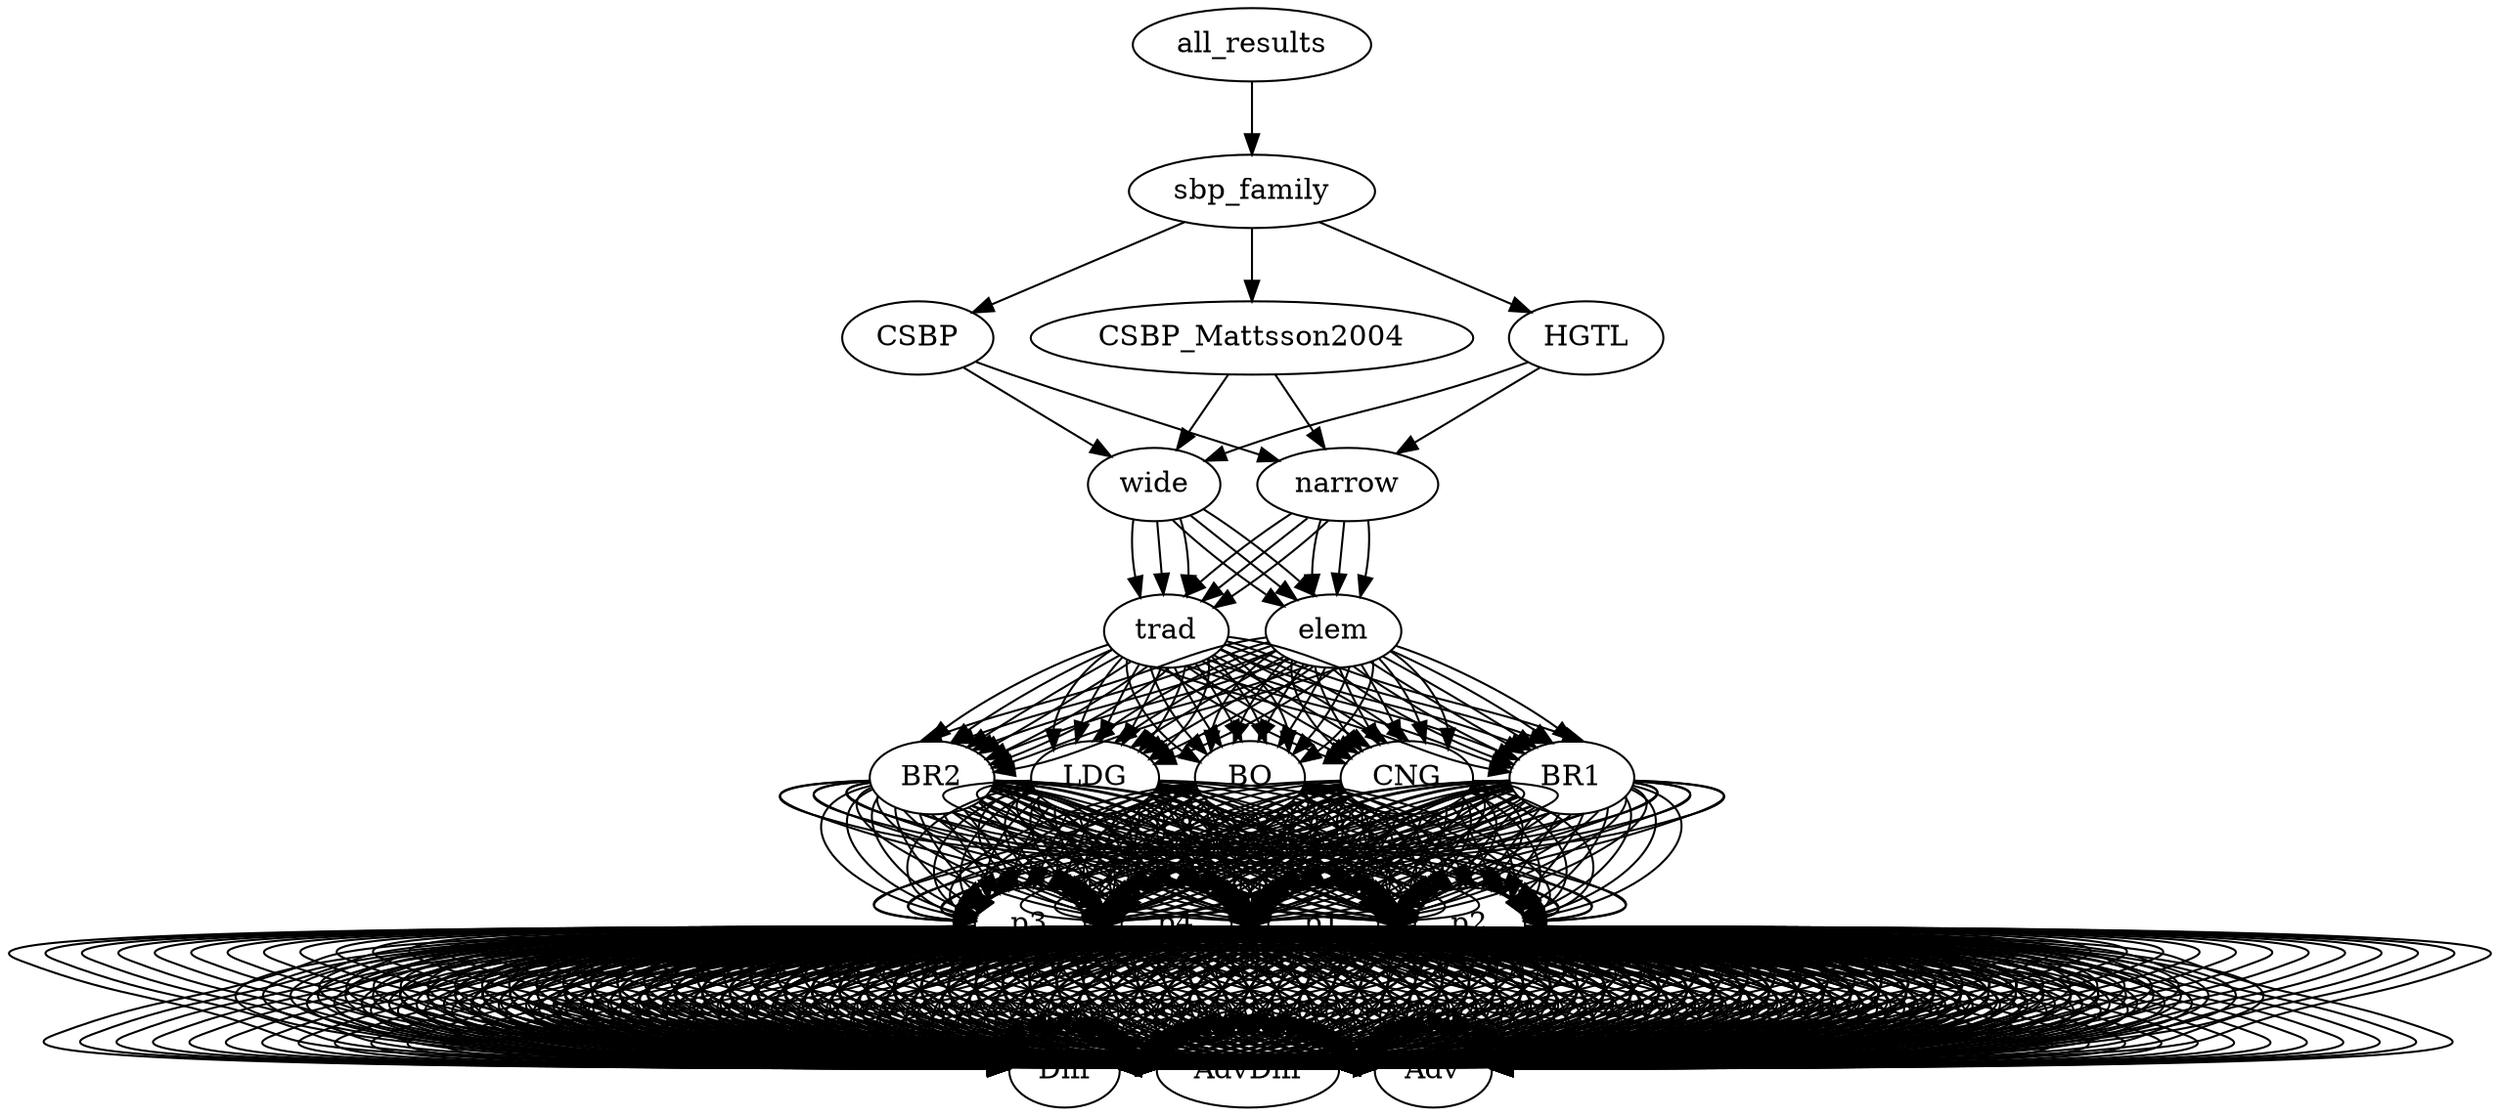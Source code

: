 digraph tree {
    "all_results";
    "sbp_family";
    "CSBP";
    "wide";
    "trad";
    "BR1";
    "p1";
    "Diff";
    "AdvDiff";
    "Adv";
    "p2";
    "Diff";
    "AdvDiff";
    "Adv";
    "p3";
    "Diff";
    "AdvDiff";
    "Adv";
    "p4";
    "Diff";
    "AdvDiff";
    "Adv";
    "BR2";
    "p1";
    "Diff";
    "AdvDiff";
    "Adv";
    "p2";
    "Diff";
    "AdvDiff";
    "Adv";
    "p3";
    "Diff";
    "AdvDiff";
    "Adv";
    "p4";
    "Diff";
    "AdvDiff";
    "Adv";
    "LDG";
    "p1";
    "Diff";
    "AdvDiff";
    "Adv";
    "p2";
    "Diff";
    "AdvDiff";
    "Adv";
    "p3";
    "Diff";
    "AdvDiff";
    "Adv";
    "p4";
    "Diff";
    "AdvDiff";
    "Adv";
    "BO";
    "p1";
    "Diff";
    "AdvDiff";
    "Adv";
    "p2";
    "Diff";
    "AdvDiff";
    "Adv";
    "p3";
    "Diff";
    "AdvDiff";
    "Adv";
    "p4";
    "Diff";
    "AdvDiff";
    "Adv";
    "CNG";
    "p1";
    "Diff";
    "AdvDiff";
    "Adv";
    "p2";
    "Diff";
    "AdvDiff";
    "Adv";
    "p3";
    "Diff";
    "AdvDiff";
    "Adv";
    "p4";
    "Diff";
    "AdvDiff";
    "Adv";
    "elem";
    "BR1";
    "p1";
    "Diff";
    "AdvDiff";
    "Adv";
    "p2";
    "Diff";
    "AdvDiff";
    "Adv";
    "p3";
    "Diff";
    "AdvDiff";
    "Adv";
    "p4";
    "Diff";
    "AdvDiff";
    "Adv";
    "BR2";
    "p1";
    "Diff";
    "AdvDiff";
    "Adv";
    "p2";
    "Diff";
    "AdvDiff";
    "Adv";
    "p3";
    "Diff";
    "AdvDiff";
    "Adv";
    "p4";
    "Diff";
    "AdvDiff";
    "Adv";
    "LDG";
    "p1";
    "Diff";
    "AdvDiff";
    "Adv";
    "p2";
    "Diff";
    "AdvDiff";
    "Adv";
    "p3";
    "Diff";
    "AdvDiff";
    "Adv";
    "p4";
    "Diff";
    "AdvDiff";
    "Adv";
    "BO";
    "p1";
    "Diff";
    "AdvDiff";
    "Adv";
    "p2";
    "Diff";
    "AdvDiff";
    "Adv";
    "p3";
    "Diff";
    "AdvDiff";
    "Adv";
    "p4";
    "Diff";
    "AdvDiff";
    "Adv";
    "CNG";
    "p1";
    "Diff";
    "AdvDiff";
    "Adv";
    "p2";
    "Diff";
    "AdvDiff";
    "Adv";
    "p3";
    "Diff";
    "AdvDiff";
    "Adv";
    "p4";
    "Diff";
    "AdvDiff";
    "Adv";
    "narrow";
    "trad";
    "BR1";
    "p1";
    "Diff";
    "AdvDiff";
    "Adv";
    "p2";
    "Diff";
    "AdvDiff";
    "Adv";
    "p3";
    "Diff";
    "AdvDiff";
    "Adv";
    "p4";
    "Diff";
    "AdvDiff";
    "Adv";
    "BR2";
    "p1";
    "Diff";
    "AdvDiff";
    "Adv";
    "p2";
    "Diff";
    "AdvDiff";
    "Adv";
    "p3";
    "Diff";
    "AdvDiff";
    "Adv";
    "p4";
    "Diff";
    "AdvDiff";
    "Adv";
    "LDG";
    "p1";
    "Diff";
    "AdvDiff";
    "Adv";
    "p2";
    "Diff";
    "AdvDiff";
    "Adv";
    "p3";
    "Diff";
    "AdvDiff";
    "Adv";
    "p4";
    "Diff";
    "AdvDiff";
    "Adv";
    "BO";
    "p1";
    "Diff";
    "AdvDiff";
    "Adv";
    "p2";
    "Diff";
    "AdvDiff";
    "Adv";
    "p3";
    "Diff";
    "AdvDiff";
    "Adv";
    "p4";
    "Diff";
    "AdvDiff";
    "Adv";
    "CNG";
    "p1";
    "Diff";
    "AdvDiff";
    "Adv";
    "p2";
    "Diff";
    "AdvDiff";
    "Adv";
    "p3";
    "Diff";
    "AdvDiff";
    "Adv";
    "p4";
    "Diff";
    "AdvDiff";
    "Adv";
    "elem";
    "BR1";
    "p1";
    "Diff";
    "AdvDiff";
    "Adv";
    "p2";
    "Diff";
    "AdvDiff";
    "Adv";
    "p3";
    "Diff";
    "AdvDiff";
    "Adv";
    "p4";
    "Diff";
    "AdvDiff";
    "Adv";
    "BR2";
    "p1";
    "Diff";
    "AdvDiff";
    "Adv";
    "p2";
    "Diff";
    "AdvDiff";
    "Adv";
    "p3";
    "Diff";
    "AdvDiff";
    "Adv";
    "p4";
    "Diff";
    "AdvDiff";
    "Adv";
    "LDG";
    "p1";
    "Diff";
    "AdvDiff";
    "Adv";
    "p2";
    "Diff";
    "AdvDiff";
    "Adv";
    "p3";
    "Diff";
    "AdvDiff";
    "Adv";
    "p4";
    "Diff";
    "AdvDiff";
    "Adv";
    "BO";
    "p1";
    "Diff";
    "AdvDiff";
    "Adv";
    "p2";
    "Diff";
    "AdvDiff";
    "Adv";
    "p3";
    "Diff";
    "AdvDiff";
    "Adv";
    "p4";
    "Diff";
    "AdvDiff";
    "Adv";
    "CNG";
    "p1";
    "Diff";
    "AdvDiff";
    "Adv";
    "p2";
    "Diff";
    "AdvDiff";
    "Adv";
    "p3";
    "Diff";
    "AdvDiff";
    "Adv";
    "p4";
    "Diff";
    "AdvDiff";
    "Adv";
    "CSBP_Mattsson2004";
    "wide";
    "trad";
    "BR1";
    "p1";
    "Diff";
    "AdvDiff";
    "Adv";
    "p2";
    "Diff";
    "AdvDiff";
    "Adv";
    "p3";
    "Diff";
    "AdvDiff";
    "Adv";
    "p4";
    "Diff";
    "AdvDiff";
    "Adv";
    "BR2";
    "p1";
    "Diff";
    "AdvDiff";
    "Adv";
    "p2";
    "Diff";
    "AdvDiff";
    "Adv";
    "p3";
    "Diff";
    "AdvDiff";
    "Adv";
    "p4";
    "Diff";
    "AdvDiff";
    "Adv";
    "LDG";
    "p1";
    "Diff";
    "AdvDiff";
    "Adv";
    "p2";
    "Diff";
    "AdvDiff";
    "Adv";
    "p3";
    "Diff";
    "AdvDiff";
    "Adv";
    "p4";
    "Diff";
    "AdvDiff";
    "Adv";
    "BO";
    "p1";
    "Diff";
    "AdvDiff";
    "Adv";
    "p2";
    "Diff";
    "AdvDiff";
    "Adv";
    "p3";
    "Diff";
    "AdvDiff";
    "Adv";
    "p4";
    "Diff";
    "AdvDiff";
    "Adv";
    "CNG";
    "p1";
    "Diff";
    "AdvDiff";
    "Adv";
    "p2";
    "Diff";
    "AdvDiff";
    "Adv";
    "p3";
    "Diff";
    "AdvDiff";
    "Adv";
    "p4";
    "Diff";
    "AdvDiff";
    "Adv";
    "elem";
    "BR1";
    "p1";
    "Diff";
    "AdvDiff";
    "Adv";
    "p2";
    "Diff";
    "AdvDiff";
    "Adv";
    "p3";
    "Diff";
    "AdvDiff";
    "Adv";
    "p4";
    "Diff";
    "AdvDiff";
    "Adv";
    "BR2";
    "p1";
    "Diff";
    "AdvDiff";
    "Adv";
    "p2";
    "Diff";
    "AdvDiff";
    "Adv";
    "p3";
    "Diff";
    "AdvDiff";
    "Adv";
    "p4";
    "Diff";
    "AdvDiff";
    "Adv";
    "LDG";
    "p1";
    "Diff";
    "AdvDiff";
    "Adv";
    "p2";
    "Diff";
    "AdvDiff";
    "Adv";
    "p3";
    "Diff";
    "AdvDiff";
    "Adv";
    "p4";
    "Diff";
    "AdvDiff";
    "Adv";
    "BO";
    "p1";
    "Diff";
    "AdvDiff";
    "Adv";
    "p2";
    "Diff";
    "AdvDiff";
    "Adv";
    "p3";
    "Diff";
    "AdvDiff";
    "Adv";
    "p4";
    "Diff";
    "AdvDiff";
    "Adv";
    "CNG";
    "p1";
    "Diff";
    "AdvDiff";
    "Adv";
    "p2";
    "Diff";
    "AdvDiff";
    "Adv";
    "p3";
    "Diff";
    "AdvDiff";
    "Adv";
    "p4";
    "Diff";
    "AdvDiff";
    "Adv";
    "narrow";
    "trad";
    "BR1";
    "p1";
    "Diff";
    "AdvDiff";
    "Adv";
    "p2";
    "Diff";
    "AdvDiff";
    "Adv";
    "p3";
    "Diff";
    "AdvDiff";
    "Adv";
    "p4";
    "Diff";
    "AdvDiff";
    "Adv";
    "BR2";
    "p1";
    "Diff";
    "AdvDiff";
    "Adv";
    "p2";
    "Diff";
    "AdvDiff";
    "Adv";
    "p3";
    "Diff";
    "AdvDiff";
    "Adv";
    "p4";
    "Diff";
    "AdvDiff";
    "Adv";
    "LDG";
    "p1";
    "Diff";
    "AdvDiff";
    "Adv";
    "p2";
    "Diff";
    "AdvDiff";
    "Adv";
    "p3";
    "Diff";
    "AdvDiff";
    "Adv";
    "p4";
    "Diff";
    "AdvDiff";
    "Adv";
    "BO";
    "p1";
    "Diff";
    "AdvDiff";
    "Adv";
    "p2";
    "Diff";
    "AdvDiff";
    "Adv";
    "p3";
    "Diff";
    "AdvDiff";
    "Adv";
    "p4";
    "Diff";
    "AdvDiff";
    "Adv";
    "CNG";
    "p1";
    "Diff";
    "AdvDiff";
    "Adv";
    "p2";
    "Diff";
    "AdvDiff";
    "Adv";
    "p3";
    "Diff";
    "AdvDiff";
    "Adv";
    "p4";
    "Diff";
    "AdvDiff";
    "Adv";
    "elem";
    "BR1";
    "p1";
    "Diff";
    "AdvDiff";
    "Adv";
    "p2";
    "Diff";
    "AdvDiff";
    "Adv";
    "p3";
    "Diff";
    "AdvDiff";
    "Adv";
    "p4";
    "Diff";
    "AdvDiff";
    "Adv";
    "BR2";
    "p1";
    "Diff";
    "AdvDiff";
    "Adv";
    "p2";
    "Diff";
    "AdvDiff";
    "Adv";
    "p3";
    "Diff";
    "AdvDiff";
    "Adv";
    "p4";
    "Diff";
    "AdvDiff";
    "Adv";
    "LDG";
    "p1";
    "Diff";
    "AdvDiff";
    "Adv";
    "p2";
    "Diff";
    "AdvDiff";
    "Adv";
    "p3";
    "Diff";
    "AdvDiff";
    "Adv";
    "p4";
    "Diff";
    "AdvDiff";
    "Adv";
    "BO";
    "p1";
    "Diff";
    "AdvDiff";
    "Adv";
    "p2";
    "Diff";
    "AdvDiff";
    "Adv";
    "p3";
    "Diff";
    "AdvDiff";
    "Adv";
    "p4";
    "Diff";
    "AdvDiff";
    "Adv";
    "CNG";
    "p1";
    "Diff";
    "AdvDiff";
    "Adv";
    "p2";
    "Diff";
    "AdvDiff";
    "Adv";
    "p3";
    "Diff";
    "AdvDiff";
    "Adv";
    "p4";
    "Diff";
    "AdvDiff";
    "Adv";
    "HGTL";
    "wide";
    "trad";
    "BR1";
    "p1";
    "Diff";
    "AdvDiff";
    "Adv";
    "p2";
    "Diff";
    "AdvDiff";
    "Adv";
    "p3";
    "Diff";
    "AdvDiff";
    "Adv";
    "p4";
    "Diff";
    "AdvDiff";
    "Adv";
    "BR2";
    "p1";
    "Diff";
    "AdvDiff";
    "Adv";
    "p2";
    "Diff";
    "AdvDiff";
    "Adv";
    "p3";
    "Diff";
    "AdvDiff";
    "Adv";
    "p4";
    "Diff";
    "AdvDiff";
    "Adv";
    "LDG";
    "p1";
    "Diff";
    "AdvDiff";
    "Adv";
    "p2";
    "Diff";
    "AdvDiff";
    "Adv";
    "p3";
    "Diff";
    "AdvDiff";
    "Adv";
    "p4";
    "Diff";
    "AdvDiff";
    "Adv";
    "BO";
    "p1";
    "Diff";
    "AdvDiff";
    "Adv";
    "p2";
    "Diff";
    "AdvDiff";
    "Adv";
    "p3";
    "Diff";
    "AdvDiff";
    "Adv";
    "p4";
    "Diff";
    "AdvDiff";
    "Adv";
    "CNG";
    "p1";
    "Diff";
    "AdvDiff";
    "Adv";
    "p2";
    "Diff";
    "AdvDiff";
    "Adv";
    "p3";
    "Diff";
    "AdvDiff";
    "Adv";
    "p4";
    "Diff";
    "AdvDiff";
    "Adv";
    "elem";
    "BR1";
    "p1";
    "Diff";
    "AdvDiff";
    "Adv";
    "p2";
    "Diff";
    "AdvDiff";
    "Adv";
    "p3";
    "Diff";
    "AdvDiff";
    "Adv";
    "p4";
    "Diff";
    "AdvDiff";
    "Adv";
    "BR2";
    "p1";
    "Diff";
    "AdvDiff";
    "Adv";
    "p2";
    "Diff";
    "AdvDiff";
    "Adv";
    "p3";
    "Diff";
    "AdvDiff";
    "Adv";
    "p4";
    "Diff";
    "AdvDiff";
    "Adv";
    "LDG";
    "p1";
    "Diff";
    "AdvDiff";
    "Adv";
    "p2";
    "Diff";
    "AdvDiff";
    "Adv";
    "p3";
    "Diff";
    "AdvDiff";
    "Adv";
    "p4";
    "Diff";
    "AdvDiff";
    "Adv";
    "BO";
    "p1";
    "Diff";
    "AdvDiff";
    "Adv";
    "p2";
    "Diff";
    "AdvDiff";
    "Adv";
    "p3";
    "Diff";
    "AdvDiff";
    "Adv";
    "p4";
    "Diff";
    "AdvDiff";
    "Adv";
    "CNG";
    "p1";
    "Diff";
    "AdvDiff";
    "Adv";
    "p2";
    "Diff";
    "AdvDiff";
    "Adv";
    "p3";
    "Diff";
    "AdvDiff";
    "Adv";
    "p4";
    "Diff";
    "AdvDiff";
    "Adv";
    "narrow";
    "trad";
    "BR1";
    "p1";
    "Diff";
    "AdvDiff";
    "Adv";
    "p2";
    "Diff";
    "AdvDiff";
    "Adv";
    "p3";
    "Diff";
    "AdvDiff";
    "Adv";
    "p4";
    "Diff";
    "AdvDiff";
    "Adv";
    "BR2";
    "p1";
    "Diff";
    "AdvDiff";
    "Adv";
    "p2";
    "Diff";
    "AdvDiff";
    "Adv";
    "p3";
    "Diff";
    "AdvDiff";
    "Adv";
    "p4";
    "Diff";
    "AdvDiff";
    "Adv";
    "LDG";
    "p1";
    "Diff";
    "AdvDiff";
    "Adv";
    "p2";
    "Diff";
    "AdvDiff";
    "Adv";
    "p3";
    "Diff";
    "AdvDiff";
    "Adv";
    "p4";
    "Diff";
    "AdvDiff";
    "Adv";
    "BO";
    "p1";
    "Diff";
    "AdvDiff";
    "Adv";
    "p2";
    "Diff";
    "AdvDiff";
    "Adv";
    "p3";
    "Diff";
    "AdvDiff";
    "Adv";
    "p4";
    "Diff";
    "AdvDiff";
    "Adv";
    "CNG";
    "p1";
    "Diff";
    "AdvDiff";
    "Adv";
    "p2";
    "Diff";
    "AdvDiff";
    "Adv";
    "p3";
    "Diff";
    "AdvDiff";
    "Adv";
    "p4";
    "Diff";
    "AdvDiff";
    "Adv";
    "elem";
    "BR1";
    "p1";
    "Diff";
    "AdvDiff";
    "Adv";
    "p2";
    "Diff";
    "AdvDiff";
    "Adv";
    "p3";
    "Diff";
    "AdvDiff";
    "Adv";
    "p4";
    "Diff";
    "AdvDiff";
    "Adv";
    "BR2";
    "p1";
    "Diff";
    "AdvDiff";
    "Adv";
    "p2";
    "Diff";
    "AdvDiff";
    "Adv";
    "p3";
    "Diff";
    "AdvDiff";
    "Adv";
    "p4";
    "Diff";
    "AdvDiff";
    "Adv";
    "LDG";
    "p1";
    "Diff";
    "AdvDiff";
    "Adv";
    "p2";
    "Diff";
    "AdvDiff";
    "Adv";
    "p3";
    "Diff";
    "AdvDiff";
    "Adv";
    "p4";
    "Diff";
    "AdvDiff";
    "Adv";
    "BO";
    "p1";
    "Diff";
    "AdvDiff";
    "Adv";
    "p2";
    "Diff";
    "AdvDiff";
    "Adv";
    "p3";
    "Diff";
    "AdvDiff";
    "Adv";
    "p4";
    "Diff";
    "AdvDiff";
    "Adv";
    "CNG";
    "p1";
    "Diff";
    "AdvDiff";
    "Adv";
    "p2";
    "Diff";
    "AdvDiff";
    "Adv";
    "p3";
    "Diff";
    "AdvDiff";
    "Adv";
    "p4";
    "Diff";
    "AdvDiff";
    "Adv";
    "all_results" -> "sbp_family";
    "sbp_family" -> "CSBP";
    "sbp_family" -> "CSBP_Mattsson2004";
    "sbp_family" -> "HGTL";
    "CSBP" -> "wide";
    "CSBP" -> "narrow";
    "wide" -> "trad";
    "wide" -> "elem";
    "trad" -> "BR1";
    "trad" -> "BR2";
    "trad" -> "LDG";
    "trad" -> "BO";
    "trad" -> "CNG";
    "BR1" -> "p1";
    "BR1" -> "p2";
    "BR1" -> "p3";
    "BR1" -> "p4";
    "p1" -> "Diff";
    "p1" -> "AdvDiff";
    "p1" -> "Adv";
    "p2" -> "Diff";
    "p2" -> "AdvDiff";
    "p2" -> "Adv";
    "p3" -> "Diff";
    "p3" -> "AdvDiff";
    "p3" -> "Adv";
    "p4" -> "Diff";
    "p4" -> "AdvDiff";
    "p4" -> "Adv";
    "BR2" -> "p1";
    "BR2" -> "p2";
    "BR2" -> "p3";
    "BR2" -> "p4";
    "p1" -> "Diff";
    "p1" -> "AdvDiff";
    "p1" -> "Adv";
    "p2" -> "Diff";
    "p2" -> "AdvDiff";
    "p2" -> "Adv";
    "p3" -> "Diff";
    "p3" -> "AdvDiff";
    "p3" -> "Adv";
    "p4" -> "Diff";
    "p4" -> "AdvDiff";
    "p4" -> "Adv";
    "LDG" -> "p1";
    "LDG" -> "p2";
    "LDG" -> "p3";
    "LDG" -> "p4";
    "p1" -> "Diff";
    "p1" -> "AdvDiff";
    "p1" -> "Adv";
    "p2" -> "Diff";
    "p2" -> "AdvDiff";
    "p2" -> "Adv";
    "p3" -> "Diff";
    "p3" -> "AdvDiff";
    "p3" -> "Adv";
    "p4" -> "Diff";
    "p4" -> "AdvDiff";
    "p4" -> "Adv";
    "BO" -> "p1";
    "BO" -> "p2";
    "BO" -> "p3";
    "BO" -> "p4";
    "p1" -> "Diff";
    "p1" -> "AdvDiff";
    "p1" -> "Adv";
    "p2" -> "Diff";
    "p2" -> "AdvDiff";
    "p2" -> "Adv";
    "p3" -> "Diff";
    "p3" -> "AdvDiff";
    "p3" -> "Adv";
    "p4" -> "Diff";
    "p4" -> "AdvDiff";
    "p4" -> "Adv";
    "CNG" -> "p1";
    "CNG" -> "p2";
    "CNG" -> "p3";
    "CNG" -> "p4";
    "p1" -> "Diff";
    "p1" -> "AdvDiff";
    "p1" -> "Adv";
    "p2" -> "Diff";
    "p2" -> "AdvDiff";
    "p2" -> "Adv";
    "p3" -> "Diff";
    "p3" -> "AdvDiff";
    "p3" -> "Adv";
    "p4" -> "Diff";
    "p4" -> "AdvDiff";
    "p4" -> "Adv";
    "elem" -> "BR1";
    "elem" -> "BR2";
    "elem" -> "LDG";
    "elem" -> "BO";
    "elem" -> "CNG";
    "BR1" -> "p1";
    "BR1" -> "p2";
    "BR1" -> "p3";
    "BR1" -> "p4";
    "p1" -> "Diff";
    "p1" -> "AdvDiff";
    "p1" -> "Adv";
    "p2" -> "Diff";
    "p2" -> "AdvDiff";
    "p2" -> "Adv";
    "p3" -> "Diff";
    "p3" -> "AdvDiff";
    "p3" -> "Adv";
    "p4" -> "Diff";
    "p4" -> "AdvDiff";
    "p4" -> "Adv";
    "BR2" -> "p1";
    "BR2" -> "p2";
    "BR2" -> "p3";
    "BR2" -> "p4";
    "p1" -> "Diff";
    "p1" -> "AdvDiff";
    "p1" -> "Adv";
    "p2" -> "Diff";
    "p2" -> "AdvDiff";
    "p2" -> "Adv";
    "p3" -> "Diff";
    "p3" -> "AdvDiff";
    "p3" -> "Adv";
    "p4" -> "Diff";
    "p4" -> "AdvDiff";
    "p4" -> "Adv";
    "LDG" -> "p1";
    "LDG" -> "p2";
    "LDG" -> "p3";
    "LDG" -> "p4";
    "p1" -> "Diff";
    "p1" -> "AdvDiff";
    "p1" -> "Adv";
    "p2" -> "Diff";
    "p2" -> "AdvDiff";
    "p2" -> "Adv";
    "p3" -> "Diff";
    "p3" -> "AdvDiff";
    "p3" -> "Adv";
    "p4" -> "Diff";
    "p4" -> "AdvDiff";
    "p4" -> "Adv";
    "BO" -> "p1";
    "BO" -> "p2";
    "BO" -> "p3";
    "BO" -> "p4";
    "p1" -> "Diff";
    "p1" -> "AdvDiff";
    "p1" -> "Adv";
    "p2" -> "Diff";
    "p2" -> "AdvDiff";
    "p2" -> "Adv";
    "p3" -> "Diff";
    "p3" -> "AdvDiff";
    "p3" -> "Adv";
    "p4" -> "Diff";
    "p4" -> "AdvDiff";
    "p4" -> "Adv";
    "CNG" -> "p1";
    "CNG" -> "p2";
    "CNG" -> "p3";
    "CNG" -> "p4";
    "p1" -> "Diff";
    "p1" -> "AdvDiff";
    "p1" -> "Adv";
    "p2" -> "Diff";
    "p2" -> "AdvDiff";
    "p2" -> "Adv";
    "p3" -> "Diff";
    "p3" -> "AdvDiff";
    "p3" -> "Adv";
    "p4" -> "Diff";
    "p4" -> "AdvDiff";
    "p4" -> "Adv";
    "narrow" -> "trad";
    "narrow" -> "elem";
    "trad" -> "BR1";
    "trad" -> "BR2";
    "trad" -> "LDG";
    "trad" -> "BO";
    "trad" -> "CNG";
    "BR1" -> "p1";
    "BR1" -> "p2";
    "BR1" -> "p3";
    "BR1" -> "p4";
    "p1" -> "Diff";
    "p1" -> "AdvDiff";
    "p1" -> "Adv";
    "p2" -> "Diff";
    "p2" -> "AdvDiff";
    "p2" -> "Adv";
    "p3" -> "Diff";
    "p3" -> "AdvDiff";
    "p3" -> "Adv";
    "p4" -> "Diff";
    "p4" -> "AdvDiff";
    "p4" -> "Adv";
    "BR2" -> "p1";
    "BR2" -> "p2";
    "BR2" -> "p3";
    "BR2" -> "p4";
    "p1" -> "Diff";
    "p1" -> "AdvDiff";
    "p1" -> "Adv";
    "p2" -> "Diff";
    "p2" -> "AdvDiff";
    "p2" -> "Adv";
    "p3" -> "Diff";
    "p3" -> "AdvDiff";
    "p3" -> "Adv";
    "p4" -> "Diff";
    "p4" -> "AdvDiff";
    "p4" -> "Adv";
    "LDG" -> "p1";
    "LDG" -> "p2";
    "LDG" -> "p3";
    "LDG" -> "p4";
    "p1" -> "Diff";
    "p1" -> "AdvDiff";
    "p1" -> "Adv";
    "p2" -> "Diff";
    "p2" -> "AdvDiff";
    "p2" -> "Adv";
    "p3" -> "Diff";
    "p3" -> "AdvDiff";
    "p3" -> "Adv";
    "p4" -> "Diff";
    "p4" -> "AdvDiff";
    "p4" -> "Adv";
    "BO" -> "p1";
    "BO" -> "p2";
    "BO" -> "p3";
    "BO" -> "p4";
    "p1" -> "Diff";
    "p1" -> "AdvDiff";
    "p1" -> "Adv";
    "p2" -> "Diff";
    "p2" -> "AdvDiff";
    "p2" -> "Adv";
    "p3" -> "Diff";
    "p3" -> "AdvDiff";
    "p3" -> "Adv";
    "p4" -> "Diff";
    "p4" -> "AdvDiff";
    "p4" -> "Adv";
    "CNG" -> "p1";
    "CNG" -> "p2";
    "CNG" -> "p3";
    "CNG" -> "p4";
    "p1" -> "Diff";
    "p1" -> "AdvDiff";
    "p1" -> "Adv";
    "p2" -> "Diff";
    "p2" -> "AdvDiff";
    "p2" -> "Adv";
    "p3" -> "Diff";
    "p3" -> "AdvDiff";
    "p3" -> "Adv";
    "p4" -> "Diff";
    "p4" -> "AdvDiff";
    "p4" -> "Adv";
    "elem" -> "BR1";
    "elem" -> "BR2";
    "elem" -> "LDG";
    "elem" -> "BO";
    "elem" -> "CNG";
    "BR1" -> "p1";
    "BR1" -> "p2";
    "BR1" -> "p3";
    "BR1" -> "p4";
    "p1" -> "Diff";
    "p1" -> "AdvDiff";
    "p1" -> "Adv";
    "p2" -> "Diff";
    "p2" -> "AdvDiff";
    "p2" -> "Adv";
    "p3" -> "Diff";
    "p3" -> "AdvDiff";
    "p3" -> "Adv";
    "p4" -> "Diff";
    "p4" -> "AdvDiff";
    "p4" -> "Adv";
    "BR2" -> "p1";
    "BR2" -> "p2";
    "BR2" -> "p3";
    "BR2" -> "p4";
    "p1" -> "Diff";
    "p1" -> "AdvDiff";
    "p1" -> "Adv";
    "p2" -> "Diff";
    "p2" -> "AdvDiff";
    "p2" -> "Adv";
    "p3" -> "Diff";
    "p3" -> "AdvDiff";
    "p3" -> "Adv";
    "p4" -> "Diff";
    "p4" -> "AdvDiff";
    "p4" -> "Adv";
    "LDG" -> "p1";
    "LDG" -> "p2";
    "LDG" -> "p3";
    "LDG" -> "p4";
    "p1" -> "Diff";
    "p1" -> "AdvDiff";
    "p1" -> "Adv";
    "p2" -> "Diff";
    "p2" -> "AdvDiff";
    "p2" -> "Adv";
    "p3" -> "Diff";
    "p3" -> "AdvDiff";
    "p3" -> "Adv";
    "p4" -> "Diff";
    "p4" -> "AdvDiff";
    "p4" -> "Adv";
    "BO" -> "p1";
    "BO" -> "p2";
    "BO" -> "p3";
    "BO" -> "p4";
    "p1" -> "Diff";
    "p1" -> "AdvDiff";
    "p1" -> "Adv";
    "p2" -> "Diff";
    "p2" -> "AdvDiff";
    "p2" -> "Adv";
    "p3" -> "Diff";
    "p3" -> "AdvDiff";
    "p3" -> "Adv";
    "p4" -> "Diff";
    "p4" -> "AdvDiff";
    "p4" -> "Adv";
    "CNG" -> "p1";
    "CNG" -> "p2";
    "CNG" -> "p3";
    "CNG" -> "p4";
    "p1" -> "Diff";
    "p1" -> "AdvDiff";
    "p1" -> "Adv";
    "p2" -> "Diff";
    "p2" -> "AdvDiff";
    "p2" -> "Adv";
    "p3" -> "Diff";
    "p3" -> "AdvDiff";
    "p3" -> "Adv";
    "p4" -> "Diff";
    "p4" -> "AdvDiff";
    "p4" -> "Adv";
    "CSBP_Mattsson2004" -> "wide";
    "CSBP_Mattsson2004" -> "narrow";
    "wide" -> "trad";
    "wide" -> "elem";
    "trad" -> "BR1";
    "trad" -> "BR2";
    "trad" -> "LDG";
    "trad" -> "BO";
    "trad" -> "CNG";
    "BR1" -> "p1";
    "BR1" -> "p2";
    "BR1" -> "p3";
    "BR1" -> "p4";
    "p1" -> "Diff";
    "p1" -> "AdvDiff";
    "p1" -> "Adv";
    "p2" -> "Diff";
    "p2" -> "AdvDiff";
    "p2" -> "Adv";
    "p3" -> "Diff";
    "p3" -> "AdvDiff";
    "p3" -> "Adv";
    "p4" -> "Diff";
    "p4" -> "AdvDiff";
    "p4" -> "Adv";
    "BR2" -> "p1";
    "BR2" -> "p2";
    "BR2" -> "p3";
    "BR2" -> "p4";
    "p1" -> "Diff";
    "p1" -> "AdvDiff";
    "p1" -> "Adv";
    "p2" -> "Diff";
    "p2" -> "AdvDiff";
    "p2" -> "Adv";
    "p3" -> "Diff";
    "p3" -> "AdvDiff";
    "p3" -> "Adv";
    "p4" -> "Diff";
    "p4" -> "AdvDiff";
    "p4" -> "Adv";
    "LDG" -> "p1";
    "LDG" -> "p2";
    "LDG" -> "p3";
    "LDG" -> "p4";
    "p1" -> "Diff";
    "p1" -> "AdvDiff";
    "p1" -> "Adv";
    "p2" -> "Diff";
    "p2" -> "AdvDiff";
    "p2" -> "Adv";
    "p3" -> "Diff";
    "p3" -> "AdvDiff";
    "p3" -> "Adv";
    "p4" -> "Diff";
    "p4" -> "AdvDiff";
    "p4" -> "Adv";
    "BO" -> "p1";
    "BO" -> "p2";
    "BO" -> "p3";
    "BO" -> "p4";
    "p1" -> "Diff";
    "p1" -> "AdvDiff";
    "p1" -> "Adv";
    "p2" -> "Diff";
    "p2" -> "AdvDiff";
    "p2" -> "Adv";
    "p3" -> "Diff";
    "p3" -> "AdvDiff";
    "p3" -> "Adv";
    "p4" -> "Diff";
    "p4" -> "AdvDiff";
    "p4" -> "Adv";
    "CNG" -> "p1";
    "CNG" -> "p2";
    "CNG" -> "p3";
    "CNG" -> "p4";
    "p1" -> "Diff";
    "p1" -> "AdvDiff";
    "p1" -> "Adv";
    "p2" -> "Diff";
    "p2" -> "AdvDiff";
    "p2" -> "Adv";
    "p3" -> "Diff";
    "p3" -> "AdvDiff";
    "p3" -> "Adv";
    "p4" -> "Diff";
    "p4" -> "AdvDiff";
    "p4" -> "Adv";
    "elem" -> "BR1";
    "elem" -> "BR2";
    "elem" -> "LDG";
    "elem" -> "BO";
    "elem" -> "CNG";
    "BR1" -> "p1";
    "BR1" -> "p2";
    "BR1" -> "p3";
    "BR1" -> "p4";
    "p1" -> "Diff";
    "p1" -> "AdvDiff";
    "p1" -> "Adv";
    "p2" -> "Diff";
    "p2" -> "AdvDiff";
    "p2" -> "Adv";
    "p3" -> "Diff";
    "p3" -> "AdvDiff";
    "p3" -> "Adv";
    "p4" -> "Diff";
    "p4" -> "AdvDiff";
    "p4" -> "Adv";
    "BR2" -> "p1";
    "BR2" -> "p2";
    "BR2" -> "p3";
    "BR2" -> "p4";
    "p1" -> "Diff";
    "p1" -> "AdvDiff";
    "p1" -> "Adv";
    "p2" -> "Diff";
    "p2" -> "AdvDiff";
    "p2" -> "Adv";
    "p3" -> "Diff";
    "p3" -> "AdvDiff";
    "p3" -> "Adv";
    "p4" -> "Diff";
    "p4" -> "AdvDiff";
    "p4" -> "Adv";
    "LDG" -> "p1";
    "LDG" -> "p2";
    "LDG" -> "p3";
    "LDG" -> "p4";
    "p1" -> "Diff";
    "p1" -> "AdvDiff";
    "p1" -> "Adv";
    "p2" -> "Diff";
    "p2" -> "AdvDiff";
    "p2" -> "Adv";
    "p3" -> "Diff";
    "p3" -> "AdvDiff";
    "p3" -> "Adv";
    "p4" -> "Diff";
    "p4" -> "AdvDiff";
    "p4" -> "Adv";
    "BO" -> "p1";
    "BO" -> "p2";
    "BO" -> "p3";
    "BO" -> "p4";
    "p1" -> "Diff";
    "p1" -> "AdvDiff";
    "p1" -> "Adv";
    "p2" -> "Diff";
    "p2" -> "AdvDiff";
    "p2" -> "Adv";
    "p3" -> "Diff";
    "p3" -> "AdvDiff";
    "p3" -> "Adv";
    "p4" -> "Diff";
    "p4" -> "AdvDiff";
    "p4" -> "Adv";
    "CNG" -> "p1";
    "CNG" -> "p2";
    "CNG" -> "p3";
    "CNG" -> "p4";
    "p1" -> "Diff";
    "p1" -> "AdvDiff";
    "p1" -> "Adv";
    "p2" -> "Diff";
    "p2" -> "AdvDiff";
    "p2" -> "Adv";
    "p3" -> "Diff";
    "p3" -> "AdvDiff";
    "p3" -> "Adv";
    "p4" -> "Diff";
    "p4" -> "AdvDiff";
    "p4" -> "Adv";
    "narrow" -> "trad";
    "narrow" -> "elem";
    "trad" -> "BR1";
    "trad" -> "BR2";
    "trad" -> "LDG";
    "trad" -> "BO";
    "trad" -> "CNG";
    "BR1" -> "p1";
    "BR1" -> "p2";
    "BR1" -> "p3";
    "BR1" -> "p4";
    "p1" -> "Diff";
    "p1" -> "AdvDiff";
    "p1" -> "Adv";
    "p2" -> "Diff";
    "p2" -> "AdvDiff";
    "p2" -> "Adv";
    "p3" -> "Diff";
    "p3" -> "AdvDiff";
    "p3" -> "Adv";
    "p4" -> "Diff";
    "p4" -> "AdvDiff";
    "p4" -> "Adv";
    "BR2" -> "p1";
    "BR2" -> "p2";
    "BR2" -> "p3";
    "BR2" -> "p4";
    "p1" -> "Diff";
    "p1" -> "AdvDiff";
    "p1" -> "Adv";
    "p2" -> "Diff";
    "p2" -> "AdvDiff";
    "p2" -> "Adv";
    "p3" -> "Diff";
    "p3" -> "AdvDiff";
    "p3" -> "Adv";
    "p4" -> "Diff";
    "p4" -> "AdvDiff";
    "p4" -> "Adv";
    "LDG" -> "p1";
    "LDG" -> "p2";
    "LDG" -> "p3";
    "LDG" -> "p4";
    "p1" -> "Diff";
    "p1" -> "AdvDiff";
    "p1" -> "Adv";
    "p2" -> "Diff";
    "p2" -> "AdvDiff";
    "p2" -> "Adv";
    "p3" -> "Diff";
    "p3" -> "AdvDiff";
    "p3" -> "Adv";
    "p4" -> "Diff";
    "p4" -> "AdvDiff";
    "p4" -> "Adv";
    "BO" -> "p1";
    "BO" -> "p2";
    "BO" -> "p3";
    "BO" -> "p4";
    "p1" -> "Diff";
    "p1" -> "AdvDiff";
    "p1" -> "Adv";
    "p2" -> "Diff";
    "p2" -> "AdvDiff";
    "p2" -> "Adv";
    "p3" -> "Diff";
    "p3" -> "AdvDiff";
    "p3" -> "Adv";
    "p4" -> "Diff";
    "p4" -> "AdvDiff";
    "p4" -> "Adv";
    "CNG" -> "p1";
    "CNG" -> "p2";
    "CNG" -> "p3";
    "CNG" -> "p4";
    "p1" -> "Diff";
    "p1" -> "AdvDiff";
    "p1" -> "Adv";
    "p2" -> "Diff";
    "p2" -> "AdvDiff";
    "p2" -> "Adv";
    "p3" -> "Diff";
    "p3" -> "AdvDiff";
    "p3" -> "Adv";
    "p4" -> "Diff";
    "p4" -> "AdvDiff";
    "p4" -> "Adv";
    "elem" -> "BR1";
    "elem" -> "BR2";
    "elem" -> "LDG";
    "elem" -> "BO";
    "elem" -> "CNG";
    "BR1" -> "p1";
    "BR1" -> "p2";
    "BR1" -> "p3";
    "BR1" -> "p4";
    "p1" -> "Diff";
    "p1" -> "AdvDiff";
    "p1" -> "Adv";
    "p2" -> "Diff";
    "p2" -> "AdvDiff";
    "p2" -> "Adv";
    "p3" -> "Diff";
    "p3" -> "AdvDiff";
    "p3" -> "Adv";
    "p4" -> "Diff";
    "p4" -> "AdvDiff";
    "p4" -> "Adv";
    "BR2" -> "p1";
    "BR2" -> "p2";
    "BR2" -> "p3";
    "BR2" -> "p4";
    "p1" -> "Diff";
    "p1" -> "AdvDiff";
    "p1" -> "Adv";
    "p2" -> "Diff";
    "p2" -> "AdvDiff";
    "p2" -> "Adv";
    "p3" -> "Diff";
    "p3" -> "AdvDiff";
    "p3" -> "Adv";
    "p4" -> "Diff";
    "p4" -> "AdvDiff";
    "p4" -> "Adv";
    "LDG" -> "p1";
    "LDG" -> "p2";
    "LDG" -> "p3";
    "LDG" -> "p4";
    "p1" -> "Diff";
    "p1" -> "AdvDiff";
    "p1" -> "Adv";
    "p2" -> "Diff";
    "p2" -> "AdvDiff";
    "p2" -> "Adv";
    "p3" -> "Diff";
    "p3" -> "AdvDiff";
    "p3" -> "Adv";
    "p4" -> "Diff";
    "p4" -> "AdvDiff";
    "p4" -> "Adv";
    "BO" -> "p1";
    "BO" -> "p2";
    "BO" -> "p3";
    "BO" -> "p4";
    "p1" -> "Diff";
    "p1" -> "AdvDiff";
    "p1" -> "Adv";
    "p2" -> "Diff";
    "p2" -> "AdvDiff";
    "p2" -> "Adv";
    "p3" -> "Diff";
    "p3" -> "AdvDiff";
    "p3" -> "Adv";
    "p4" -> "Diff";
    "p4" -> "AdvDiff";
    "p4" -> "Adv";
    "CNG" -> "p1";
    "CNG" -> "p2";
    "CNG" -> "p3";
    "CNG" -> "p4";
    "p1" -> "Diff";
    "p1" -> "AdvDiff";
    "p1" -> "Adv";
    "p2" -> "Diff";
    "p2" -> "AdvDiff";
    "p2" -> "Adv";
    "p3" -> "Diff";
    "p3" -> "AdvDiff";
    "p3" -> "Adv";
    "p4" -> "Diff";
    "p4" -> "AdvDiff";
    "p4" -> "Adv";
    "HGTL" -> "wide";
    "HGTL" -> "narrow";
    "wide" -> "trad";
    "wide" -> "elem";
    "trad" -> "BR1";
    "trad" -> "BR2";
    "trad" -> "LDG";
    "trad" -> "BO";
    "trad" -> "CNG";
    "BR1" -> "p1";
    "BR1" -> "p2";
    "BR1" -> "p3";
    "BR1" -> "p4";
    "p1" -> "Diff";
    "p1" -> "AdvDiff";
    "p1" -> "Adv";
    "p2" -> "Diff";
    "p2" -> "AdvDiff";
    "p2" -> "Adv";
    "p3" -> "Diff";
    "p3" -> "AdvDiff";
    "p3" -> "Adv";
    "p4" -> "Diff";
    "p4" -> "AdvDiff";
    "p4" -> "Adv";
    "BR2" -> "p1";
    "BR2" -> "p2";
    "BR2" -> "p3";
    "BR2" -> "p4";
    "p1" -> "Diff";
    "p1" -> "AdvDiff";
    "p1" -> "Adv";
    "p2" -> "Diff";
    "p2" -> "AdvDiff";
    "p2" -> "Adv";
    "p3" -> "Diff";
    "p3" -> "AdvDiff";
    "p3" -> "Adv";
    "p4" -> "Diff";
    "p4" -> "AdvDiff";
    "p4" -> "Adv";
    "LDG" -> "p1";
    "LDG" -> "p2";
    "LDG" -> "p3";
    "LDG" -> "p4";
    "p1" -> "Diff";
    "p1" -> "AdvDiff";
    "p1" -> "Adv";
    "p2" -> "Diff";
    "p2" -> "AdvDiff";
    "p2" -> "Adv";
    "p3" -> "Diff";
    "p3" -> "AdvDiff";
    "p3" -> "Adv";
    "p4" -> "Diff";
    "p4" -> "AdvDiff";
    "p4" -> "Adv";
    "BO" -> "p1";
    "BO" -> "p2";
    "BO" -> "p3";
    "BO" -> "p4";
    "p1" -> "Diff";
    "p1" -> "AdvDiff";
    "p1" -> "Adv";
    "p2" -> "Diff";
    "p2" -> "AdvDiff";
    "p2" -> "Adv";
    "p3" -> "Diff";
    "p3" -> "AdvDiff";
    "p3" -> "Adv";
    "p4" -> "Diff";
    "p4" -> "AdvDiff";
    "p4" -> "Adv";
    "CNG" -> "p1";
    "CNG" -> "p2";
    "CNG" -> "p3";
    "CNG" -> "p4";
    "p1" -> "Diff";
    "p1" -> "AdvDiff";
    "p1" -> "Adv";
    "p2" -> "Diff";
    "p2" -> "AdvDiff";
    "p2" -> "Adv";
    "p3" -> "Diff";
    "p3" -> "AdvDiff";
    "p3" -> "Adv";
    "p4" -> "Diff";
    "p4" -> "AdvDiff";
    "p4" -> "Adv";
    "elem" -> "BR1";
    "elem" -> "BR2";
    "elem" -> "LDG";
    "elem" -> "BO";
    "elem" -> "CNG";
    "BR1" -> "p1";
    "BR1" -> "p2";
    "BR1" -> "p3";
    "BR1" -> "p4";
    "p1" -> "Diff";
    "p1" -> "AdvDiff";
    "p1" -> "Adv";
    "p2" -> "Diff";
    "p2" -> "AdvDiff";
    "p2" -> "Adv";
    "p3" -> "Diff";
    "p3" -> "AdvDiff";
    "p3" -> "Adv";
    "p4" -> "Diff";
    "p4" -> "AdvDiff";
    "p4" -> "Adv";
    "BR2" -> "p1";
    "BR2" -> "p2";
    "BR2" -> "p3";
    "BR2" -> "p4";
    "p1" -> "Diff";
    "p1" -> "AdvDiff";
    "p1" -> "Adv";
    "p2" -> "Diff";
    "p2" -> "AdvDiff";
    "p2" -> "Adv";
    "p3" -> "Diff";
    "p3" -> "AdvDiff";
    "p3" -> "Adv";
    "p4" -> "Diff";
    "p4" -> "AdvDiff";
    "p4" -> "Adv";
    "LDG" -> "p1";
    "LDG" -> "p2";
    "LDG" -> "p3";
    "LDG" -> "p4";
    "p1" -> "Diff";
    "p1" -> "AdvDiff";
    "p1" -> "Adv";
    "p2" -> "Diff";
    "p2" -> "AdvDiff";
    "p2" -> "Adv";
    "p3" -> "Diff";
    "p3" -> "AdvDiff";
    "p3" -> "Adv";
    "p4" -> "Diff";
    "p4" -> "AdvDiff";
    "p4" -> "Adv";
    "BO" -> "p1";
    "BO" -> "p2";
    "BO" -> "p3";
    "BO" -> "p4";
    "p1" -> "Diff";
    "p1" -> "AdvDiff";
    "p1" -> "Adv";
    "p2" -> "Diff";
    "p2" -> "AdvDiff";
    "p2" -> "Adv";
    "p3" -> "Diff";
    "p3" -> "AdvDiff";
    "p3" -> "Adv";
    "p4" -> "Diff";
    "p4" -> "AdvDiff";
    "p4" -> "Adv";
    "CNG" -> "p1";
    "CNG" -> "p2";
    "CNG" -> "p3";
    "CNG" -> "p4";
    "p1" -> "Diff";
    "p1" -> "AdvDiff";
    "p1" -> "Adv";
    "p2" -> "Diff";
    "p2" -> "AdvDiff";
    "p2" -> "Adv";
    "p3" -> "Diff";
    "p3" -> "AdvDiff";
    "p3" -> "Adv";
    "p4" -> "Diff";
    "p4" -> "AdvDiff";
    "p4" -> "Adv";
    "narrow" -> "trad";
    "narrow" -> "elem";
    "trad" -> "BR1";
    "trad" -> "BR2";
    "trad" -> "LDG";
    "trad" -> "BO";
    "trad" -> "CNG";
    "BR1" -> "p1";
    "BR1" -> "p2";
    "BR1" -> "p3";
    "BR1" -> "p4";
    "p1" -> "Diff";
    "p1" -> "AdvDiff";
    "p1" -> "Adv";
    "p2" -> "Diff";
    "p2" -> "AdvDiff";
    "p2" -> "Adv";
    "p3" -> "Diff";
    "p3" -> "AdvDiff";
    "p3" -> "Adv";
    "p4" -> "Diff";
    "p4" -> "AdvDiff";
    "p4" -> "Adv";
    "BR2" -> "p1";
    "BR2" -> "p2";
    "BR2" -> "p3";
    "BR2" -> "p4";
    "p1" -> "Diff";
    "p1" -> "AdvDiff";
    "p1" -> "Adv";
    "p2" -> "Diff";
    "p2" -> "AdvDiff";
    "p2" -> "Adv";
    "p3" -> "Diff";
    "p3" -> "AdvDiff";
    "p3" -> "Adv";
    "p4" -> "Diff";
    "p4" -> "AdvDiff";
    "p4" -> "Adv";
    "LDG" -> "p1";
    "LDG" -> "p2";
    "LDG" -> "p3";
    "LDG" -> "p4";
    "p1" -> "Diff";
    "p1" -> "AdvDiff";
    "p1" -> "Adv";
    "p2" -> "Diff";
    "p2" -> "AdvDiff";
    "p2" -> "Adv";
    "p3" -> "Diff";
    "p3" -> "AdvDiff";
    "p3" -> "Adv";
    "p4" -> "Diff";
    "p4" -> "AdvDiff";
    "p4" -> "Adv";
    "BO" -> "p1";
    "BO" -> "p2";
    "BO" -> "p3";
    "BO" -> "p4";
    "p1" -> "Diff";
    "p1" -> "AdvDiff";
    "p1" -> "Adv";
    "p2" -> "Diff";
    "p2" -> "AdvDiff";
    "p2" -> "Adv";
    "p3" -> "Diff";
    "p3" -> "AdvDiff";
    "p3" -> "Adv";
    "p4" -> "Diff";
    "p4" -> "AdvDiff";
    "p4" -> "Adv";
    "CNG" -> "p1";
    "CNG" -> "p2";
    "CNG" -> "p3";
    "CNG" -> "p4";
    "p1" -> "Diff";
    "p1" -> "AdvDiff";
    "p1" -> "Adv";
    "p2" -> "Diff";
    "p2" -> "AdvDiff";
    "p2" -> "Adv";
    "p3" -> "Diff";
    "p3" -> "AdvDiff";
    "p3" -> "Adv";
    "p4" -> "Diff";
    "p4" -> "AdvDiff";
    "p4" -> "Adv";
    "elem" -> "BR1";
    "elem" -> "BR2";
    "elem" -> "LDG";
    "elem" -> "BO";
    "elem" -> "CNG";
    "BR1" -> "p1";
    "BR1" -> "p2";
    "BR1" -> "p3";
    "BR1" -> "p4";
    "p1" -> "Diff";
    "p1" -> "AdvDiff";
    "p1" -> "Adv";
    "p2" -> "Diff";
    "p2" -> "AdvDiff";
    "p2" -> "Adv";
    "p3" -> "Diff";
    "p3" -> "AdvDiff";
    "p3" -> "Adv";
    "p4" -> "Diff";
    "p4" -> "AdvDiff";
    "p4" -> "Adv";
    "BR2" -> "p1";
    "BR2" -> "p2";
    "BR2" -> "p3";
    "BR2" -> "p4";
    "p1" -> "Diff";
    "p1" -> "AdvDiff";
    "p1" -> "Adv";
    "p2" -> "Diff";
    "p2" -> "AdvDiff";
    "p2" -> "Adv";
    "p3" -> "Diff";
    "p3" -> "AdvDiff";
    "p3" -> "Adv";
    "p4" -> "Diff";
    "p4" -> "AdvDiff";
    "p4" -> "Adv";
    "LDG" -> "p1";
    "LDG" -> "p2";
    "LDG" -> "p3";
    "LDG" -> "p4";
    "p1" -> "Diff";
    "p1" -> "AdvDiff";
    "p1" -> "Adv";
    "p2" -> "Diff";
    "p2" -> "AdvDiff";
    "p2" -> "Adv";
    "p3" -> "Diff";
    "p3" -> "AdvDiff";
    "p3" -> "Adv";
    "p4" -> "Diff";
    "p4" -> "AdvDiff";
    "p4" -> "Adv";
    "BO" -> "p1";
    "BO" -> "p2";
    "BO" -> "p3";
    "BO" -> "p4";
    "p1" -> "Diff";
    "p1" -> "AdvDiff";
    "p1" -> "Adv";
    "p2" -> "Diff";
    "p2" -> "AdvDiff";
    "p2" -> "Adv";
    "p3" -> "Diff";
    "p3" -> "AdvDiff";
    "p3" -> "Adv";
    "p4" -> "Diff";
    "p4" -> "AdvDiff";
    "p4" -> "Adv";
    "CNG" -> "p1";
    "CNG" -> "p2";
    "CNG" -> "p3";
    "CNG" -> "p4";
    "p1" -> "Diff";
    "p1" -> "AdvDiff";
    "p1" -> "Adv";
    "p2" -> "Diff";
    "p2" -> "AdvDiff";
    "p2" -> "Adv";
    "p3" -> "Diff";
    "p3" -> "AdvDiff";
    "p3" -> "Adv";
    "p4" -> "Diff";
    "p4" -> "AdvDiff";
    "p4" -> "Adv";
}

